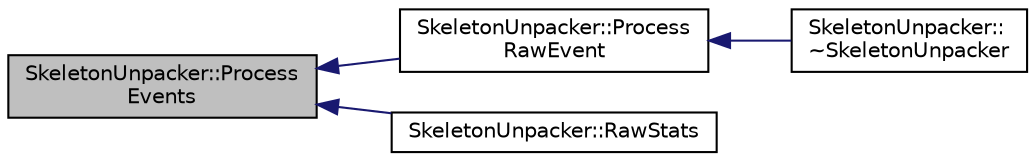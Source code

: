 digraph "SkeletonUnpacker::ProcessEvents"
{
  edge [fontname="Helvetica",fontsize="10",labelfontname="Helvetica",labelfontsize="10"];
  node [fontname="Helvetica",fontsize="10",shape=record];
  rankdir="LR";
  Node1 [label="SkeletonUnpacker::Process\lEvents",height=0.2,width=0.4,color="black", fillcolor="grey75", style="filled", fontcolor="black"];
  Node1 -> Node2 [dir="back",color="midnightblue",fontsize="10",style="solid",fontname="Helvetica"];
  Node2 [label="SkeletonUnpacker::Process\lRawEvent",height=0.2,width=0.4,color="black", fillcolor="white", style="filled",URL="$d7/de2/class_skeleton_unpacker.html#ab489608dad5ee12699ad2e17c5057605",tooltip="Process all events in the event list. "];
  Node2 -> Node3 [dir="back",color="midnightblue",fontsize="10",style="solid",fontname="Helvetica"];
  Node3 [label="SkeletonUnpacker::\l~SkeletonUnpacker",height=0.2,width=0.4,color="black", fillcolor="white", style="filled",URL="$d7/de2/class_skeleton_unpacker.html#ae6a65d690a81fac6d5e0ebdefa0e4c55",tooltip="Destructor. "];
  Node1 -> Node4 [dir="back",color="midnightblue",fontsize="10",style="solid",fontname="Helvetica"];
  Node4 [label="SkeletonUnpacker::RawStats",height=0.2,width=0.4,color="black", fillcolor="white", style="filled",URL="$d7/de2/class_skeleton_unpacker.html#af3291b899f71c1ad81fc7b8fec1d05dd"];
}
